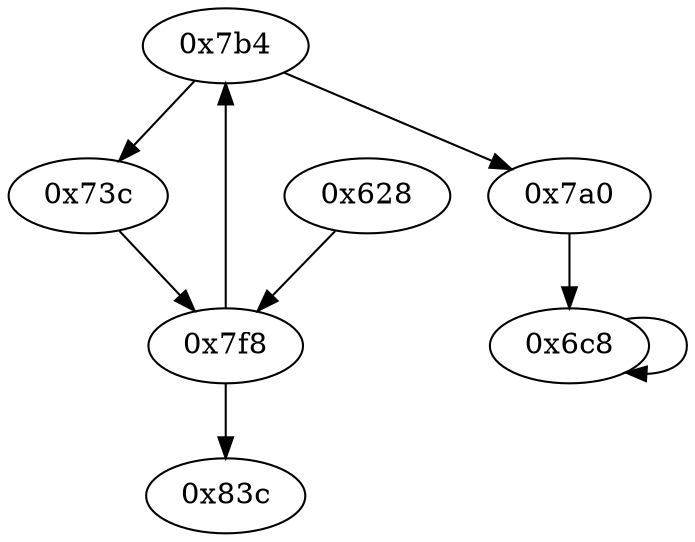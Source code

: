 digraph "" {
	graph ["edge"="{}",
		file="/Users/mark/Documents//论文//第二篇论文//2018-08-24交论文后的备份/2019/CFG/simple-hash-functions/pjwhash/1576_recovered.dot",
		"graph"="{u'file': u'/Users/mark/Documents//\u8bba\u6587//\u7b2c\u4e8c\u7bc7\u8bba\u6587//2018-08-24\u4ea4\u8bba\u6587\u540e\u7684\u5907\u4efd/\
2019/CFG/simple-hash-functions/pjwhash/1576_recovered.dot'}",
		"node"="{u'opcode': u''}"
	];
	"0x7b4"	 [opcode="[u'ldr', u'lsl', u'str', u'ldr', u'b']"];
	"0x73c"	 [opcode="[u'ldr', u'mov', u'mov', u'add', u'ldr', u'add', u'b']"];
	"0x7b4" -> "0x73c" [key=0];
"0x7a0" [opcode="[u'ldr', u'lsr', u'str', u'ldr', u'b']"];
"0x7b4" -> "0x7a0" [key=0];
"0x6c8" [opcode="[u'ldr', u'cmp', u'ldr', u'mov', u'b']"];
"0x6c8" -> "0x6c8" [key=0];
"0x7f8" [opcode="[u'str', u'str', u'str', u'ldr', u'ldr', u'ldr', u'cmp', u'mov', u'b']"];
"0x73c" -> "0x7f8" [key=0];
"0x7a0" -> "0x6c8" [key=0];
"0x628" [opcode="[u'push', u'add', u'sub', u'ldr', u'ldr', u'ldr', u'b']"];
"0x628" -> "0x7f8" [key=0];
"0x7f8" -> "0x7b4" [key=0];
"0x83c" [opcode="[u'ldr', u'sub', u'pop']"];
"0x7f8" -> "0x83c" [key=0];
}
